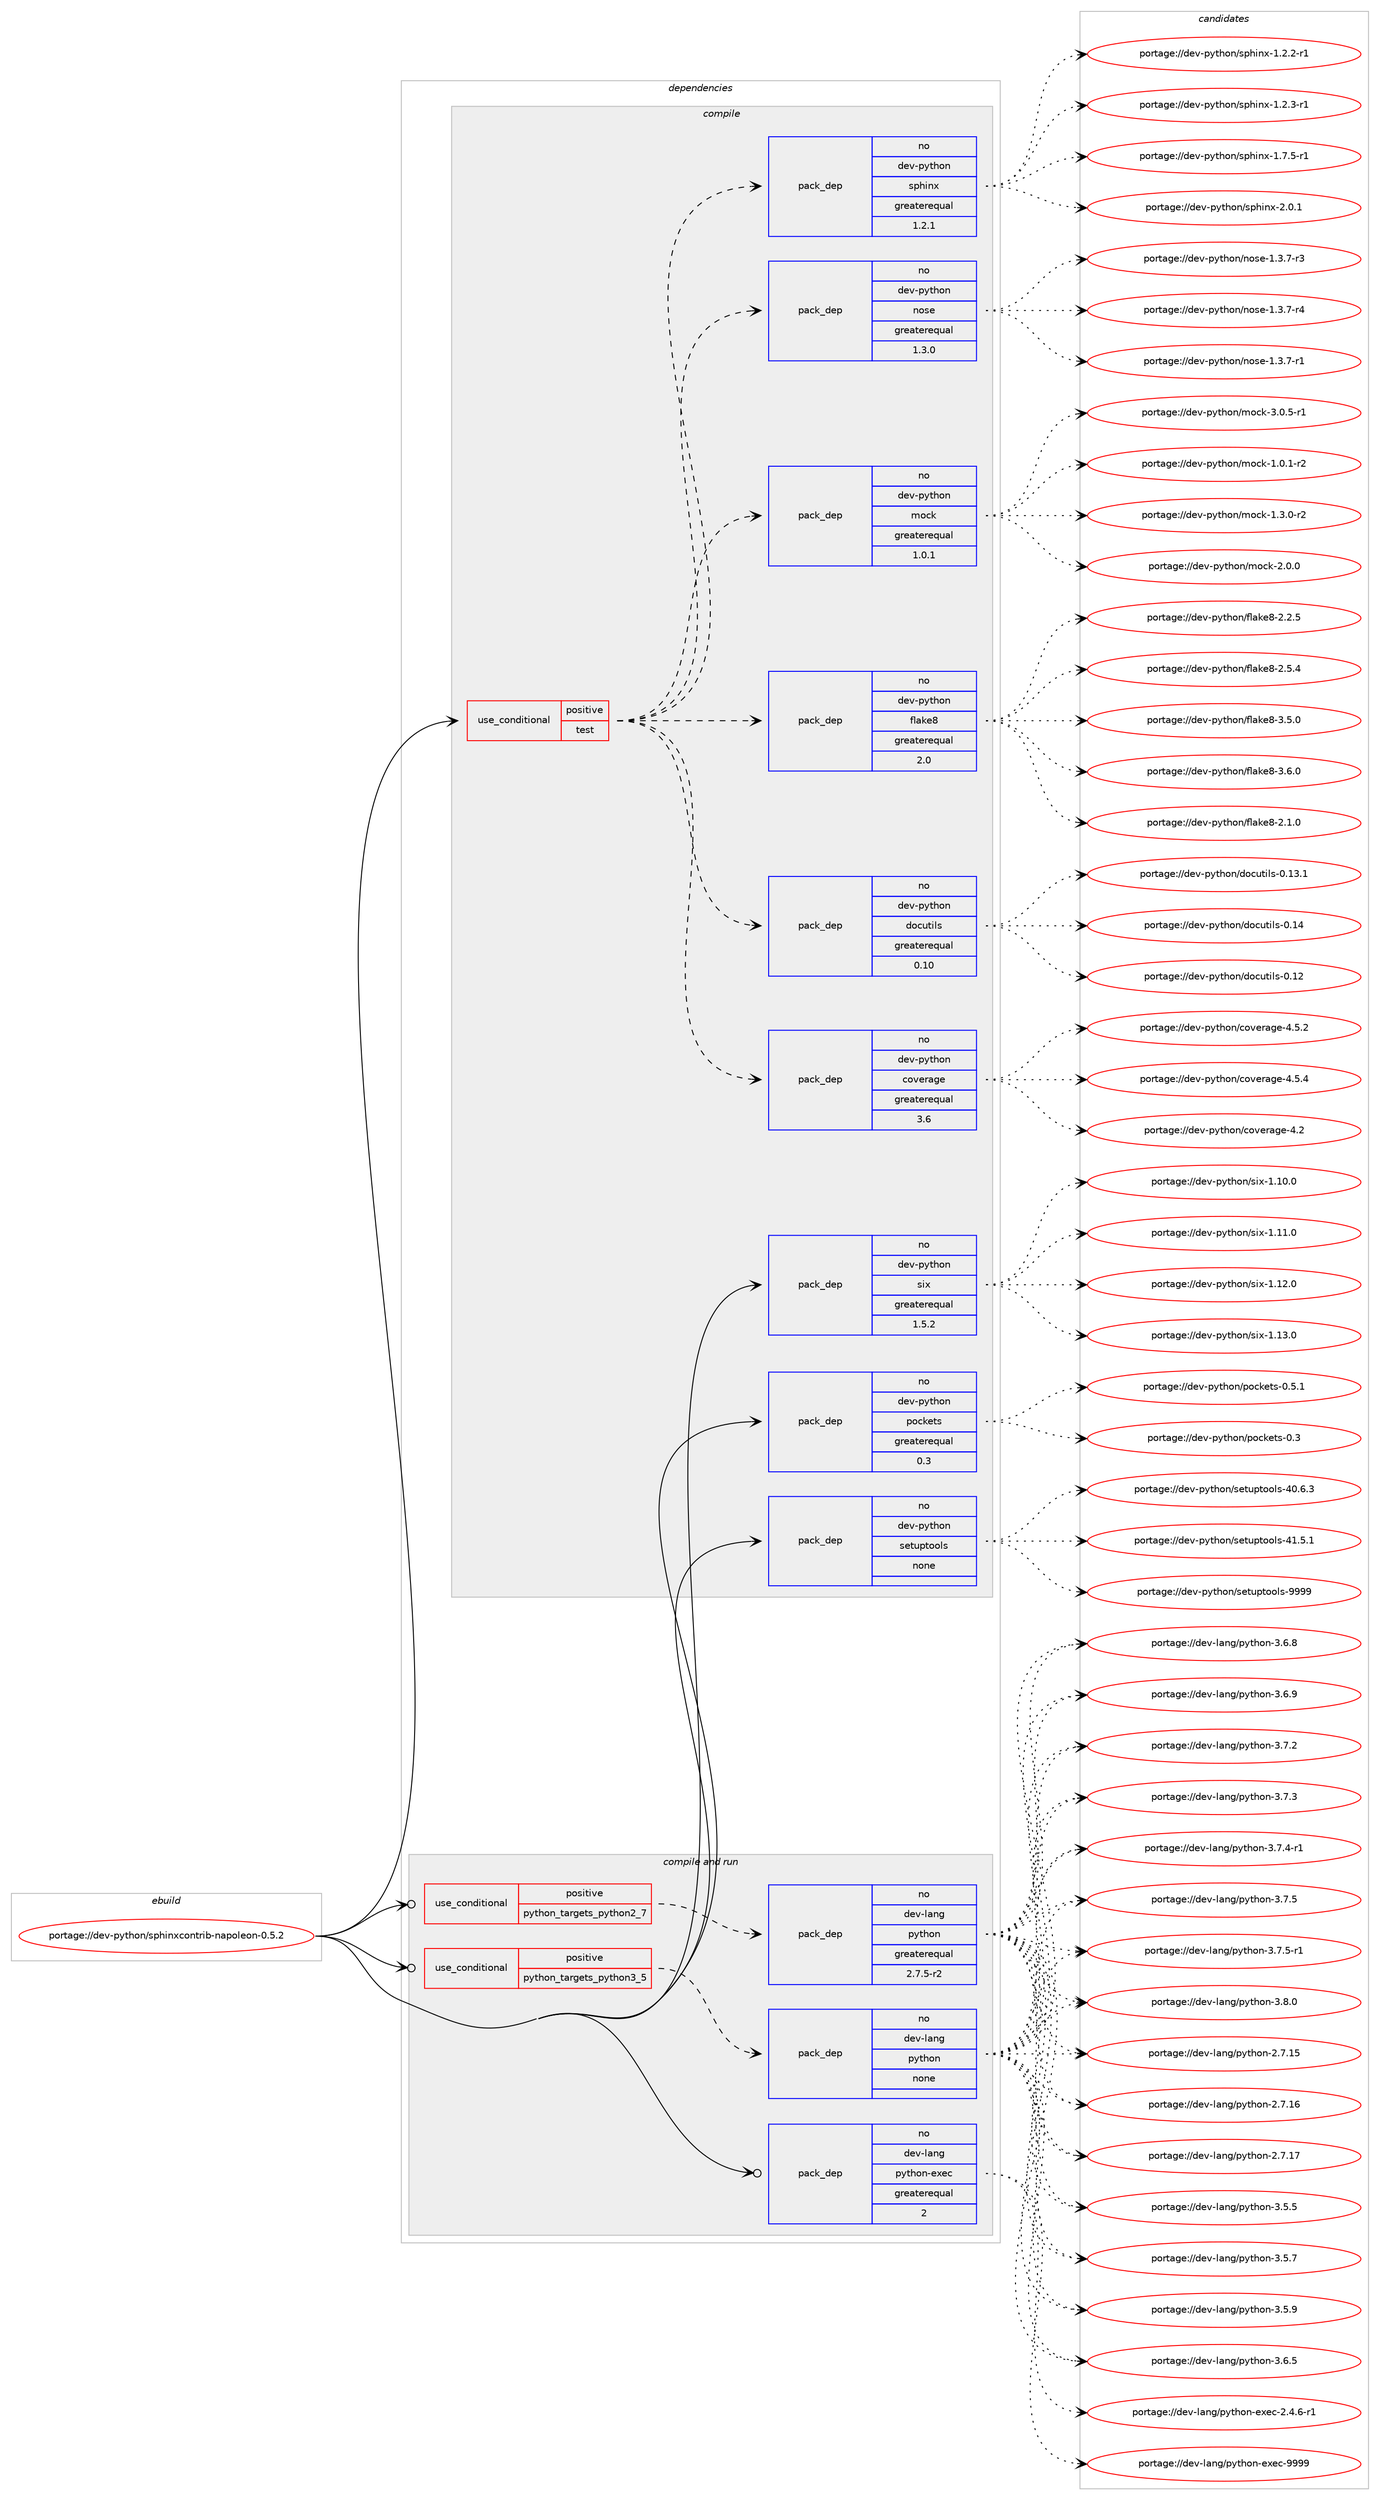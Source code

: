 digraph prolog {

# *************
# Graph options
# *************

newrank=true;
concentrate=true;
compound=true;
graph [rankdir=LR,fontname=Helvetica,fontsize=10,ranksep=1.5];#, ranksep=2.5, nodesep=0.2];
edge  [arrowhead=vee];
node  [fontname=Helvetica,fontsize=10];

# **********
# The ebuild
# **********

subgraph cluster_leftcol {
color=gray;
rank=same;
label=<<i>ebuild</i>>;
id [label="portage://dev-python/sphinxcontrib-napoleon-0.5.2", color=red, width=4, href="../dev-python/sphinxcontrib-napoleon-0.5.2.svg"];
}

# ****************
# The dependencies
# ****************

subgraph cluster_midcol {
color=gray;
label=<<i>dependencies</i>>;
subgraph cluster_compile {
fillcolor="#eeeeee";
style=filled;
label=<<i>compile</i>>;
subgraph cond39070 {
dependency173473 [label=<<TABLE BORDER="0" CELLBORDER="1" CELLSPACING="0" CELLPADDING="4"><TR><TD ROWSPAN="3" CELLPADDING="10">use_conditional</TD></TR><TR><TD>positive</TD></TR><TR><TD>test</TD></TR></TABLE>>, shape=none, color=red];
subgraph pack131000 {
dependency173474 [label=<<TABLE BORDER="0" CELLBORDER="1" CELLSPACING="0" CELLPADDING="4" WIDTH="220"><TR><TD ROWSPAN="6" CELLPADDING="30">pack_dep</TD></TR><TR><TD WIDTH="110">no</TD></TR><TR><TD>dev-python</TD></TR><TR><TD>coverage</TD></TR><TR><TD>greaterequal</TD></TR><TR><TD>3.6</TD></TR></TABLE>>, shape=none, color=blue];
}
dependency173473:e -> dependency173474:w [weight=20,style="dashed",arrowhead="vee"];
subgraph pack131001 {
dependency173475 [label=<<TABLE BORDER="0" CELLBORDER="1" CELLSPACING="0" CELLPADDING="4" WIDTH="220"><TR><TD ROWSPAN="6" CELLPADDING="30">pack_dep</TD></TR><TR><TD WIDTH="110">no</TD></TR><TR><TD>dev-python</TD></TR><TR><TD>docutils</TD></TR><TR><TD>greaterequal</TD></TR><TR><TD>0.10</TD></TR></TABLE>>, shape=none, color=blue];
}
dependency173473:e -> dependency173475:w [weight=20,style="dashed",arrowhead="vee"];
subgraph pack131002 {
dependency173476 [label=<<TABLE BORDER="0" CELLBORDER="1" CELLSPACING="0" CELLPADDING="4" WIDTH="220"><TR><TD ROWSPAN="6" CELLPADDING="30">pack_dep</TD></TR><TR><TD WIDTH="110">no</TD></TR><TR><TD>dev-python</TD></TR><TR><TD>flake8</TD></TR><TR><TD>greaterequal</TD></TR><TR><TD>2.0</TD></TR></TABLE>>, shape=none, color=blue];
}
dependency173473:e -> dependency173476:w [weight=20,style="dashed",arrowhead="vee"];
subgraph pack131003 {
dependency173477 [label=<<TABLE BORDER="0" CELLBORDER="1" CELLSPACING="0" CELLPADDING="4" WIDTH="220"><TR><TD ROWSPAN="6" CELLPADDING="30">pack_dep</TD></TR><TR><TD WIDTH="110">no</TD></TR><TR><TD>dev-python</TD></TR><TR><TD>mock</TD></TR><TR><TD>greaterequal</TD></TR><TR><TD>1.0.1</TD></TR></TABLE>>, shape=none, color=blue];
}
dependency173473:e -> dependency173477:w [weight=20,style="dashed",arrowhead="vee"];
subgraph pack131004 {
dependency173478 [label=<<TABLE BORDER="0" CELLBORDER="1" CELLSPACING="0" CELLPADDING="4" WIDTH="220"><TR><TD ROWSPAN="6" CELLPADDING="30">pack_dep</TD></TR><TR><TD WIDTH="110">no</TD></TR><TR><TD>dev-python</TD></TR><TR><TD>nose</TD></TR><TR><TD>greaterequal</TD></TR><TR><TD>1.3.0</TD></TR></TABLE>>, shape=none, color=blue];
}
dependency173473:e -> dependency173478:w [weight=20,style="dashed",arrowhead="vee"];
subgraph pack131005 {
dependency173479 [label=<<TABLE BORDER="0" CELLBORDER="1" CELLSPACING="0" CELLPADDING="4" WIDTH="220"><TR><TD ROWSPAN="6" CELLPADDING="30">pack_dep</TD></TR><TR><TD WIDTH="110">no</TD></TR><TR><TD>dev-python</TD></TR><TR><TD>sphinx</TD></TR><TR><TD>greaterequal</TD></TR><TR><TD>1.2.1</TD></TR></TABLE>>, shape=none, color=blue];
}
dependency173473:e -> dependency173479:w [weight=20,style="dashed",arrowhead="vee"];
}
id:e -> dependency173473:w [weight=20,style="solid",arrowhead="vee"];
subgraph pack131006 {
dependency173480 [label=<<TABLE BORDER="0" CELLBORDER="1" CELLSPACING="0" CELLPADDING="4" WIDTH="220"><TR><TD ROWSPAN="6" CELLPADDING="30">pack_dep</TD></TR><TR><TD WIDTH="110">no</TD></TR><TR><TD>dev-python</TD></TR><TR><TD>pockets</TD></TR><TR><TD>greaterequal</TD></TR><TR><TD>0.3</TD></TR></TABLE>>, shape=none, color=blue];
}
id:e -> dependency173480:w [weight=20,style="solid",arrowhead="vee"];
subgraph pack131007 {
dependency173481 [label=<<TABLE BORDER="0" CELLBORDER="1" CELLSPACING="0" CELLPADDING="4" WIDTH="220"><TR><TD ROWSPAN="6" CELLPADDING="30">pack_dep</TD></TR><TR><TD WIDTH="110">no</TD></TR><TR><TD>dev-python</TD></TR><TR><TD>setuptools</TD></TR><TR><TD>none</TD></TR><TR><TD></TD></TR></TABLE>>, shape=none, color=blue];
}
id:e -> dependency173481:w [weight=20,style="solid",arrowhead="vee"];
subgraph pack131008 {
dependency173482 [label=<<TABLE BORDER="0" CELLBORDER="1" CELLSPACING="0" CELLPADDING="4" WIDTH="220"><TR><TD ROWSPAN="6" CELLPADDING="30">pack_dep</TD></TR><TR><TD WIDTH="110">no</TD></TR><TR><TD>dev-python</TD></TR><TR><TD>six</TD></TR><TR><TD>greaterequal</TD></TR><TR><TD>1.5.2</TD></TR></TABLE>>, shape=none, color=blue];
}
id:e -> dependency173482:w [weight=20,style="solid",arrowhead="vee"];
}
subgraph cluster_compileandrun {
fillcolor="#eeeeee";
style=filled;
label=<<i>compile and run</i>>;
subgraph cond39071 {
dependency173483 [label=<<TABLE BORDER="0" CELLBORDER="1" CELLSPACING="0" CELLPADDING="4"><TR><TD ROWSPAN="3" CELLPADDING="10">use_conditional</TD></TR><TR><TD>positive</TD></TR><TR><TD>python_targets_python2_7</TD></TR></TABLE>>, shape=none, color=red];
subgraph pack131009 {
dependency173484 [label=<<TABLE BORDER="0" CELLBORDER="1" CELLSPACING="0" CELLPADDING="4" WIDTH="220"><TR><TD ROWSPAN="6" CELLPADDING="30">pack_dep</TD></TR><TR><TD WIDTH="110">no</TD></TR><TR><TD>dev-lang</TD></TR><TR><TD>python</TD></TR><TR><TD>greaterequal</TD></TR><TR><TD>2.7.5-r2</TD></TR></TABLE>>, shape=none, color=blue];
}
dependency173483:e -> dependency173484:w [weight=20,style="dashed",arrowhead="vee"];
}
id:e -> dependency173483:w [weight=20,style="solid",arrowhead="odotvee"];
subgraph cond39072 {
dependency173485 [label=<<TABLE BORDER="0" CELLBORDER="1" CELLSPACING="0" CELLPADDING="4"><TR><TD ROWSPAN="3" CELLPADDING="10">use_conditional</TD></TR><TR><TD>positive</TD></TR><TR><TD>python_targets_python3_5</TD></TR></TABLE>>, shape=none, color=red];
subgraph pack131010 {
dependency173486 [label=<<TABLE BORDER="0" CELLBORDER="1" CELLSPACING="0" CELLPADDING="4" WIDTH="220"><TR><TD ROWSPAN="6" CELLPADDING="30">pack_dep</TD></TR><TR><TD WIDTH="110">no</TD></TR><TR><TD>dev-lang</TD></TR><TR><TD>python</TD></TR><TR><TD>none</TD></TR><TR><TD></TD></TR></TABLE>>, shape=none, color=blue];
}
dependency173485:e -> dependency173486:w [weight=20,style="dashed",arrowhead="vee"];
}
id:e -> dependency173485:w [weight=20,style="solid",arrowhead="odotvee"];
subgraph pack131011 {
dependency173487 [label=<<TABLE BORDER="0" CELLBORDER="1" CELLSPACING="0" CELLPADDING="4" WIDTH="220"><TR><TD ROWSPAN="6" CELLPADDING="30">pack_dep</TD></TR><TR><TD WIDTH="110">no</TD></TR><TR><TD>dev-lang</TD></TR><TR><TD>python-exec</TD></TR><TR><TD>greaterequal</TD></TR><TR><TD>2</TD></TR></TABLE>>, shape=none, color=blue];
}
id:e -> dependency173487:w [weight=20,style="solid",arrowhead="odotvee"];
}
subgraph cluster_run {
fillcolor="#eeeeee";
style=filled;
label=<<i>run</i>>;
}
}

# **************
# The candidates
# **************

subgraph cluster_choices {
rank=same;
color=gray;
label=<<i>candidates</i>>;

subgraph choice131000 {
color=black;
nodesep=1;
choiceportage1001011184511212111610411111047991111181011149710310145524650 [label="portage://dev-python/coverage-4.2", color=red, width=4,href="../dev-python/coverage-4.2.svg"];
choiceportage10010111845112121116104111110479911111810111497103101455246534650 [label="portage://dev-python/coverage-4.5.2", color=red, width=4,href="../dev-python/coverage-4.5.2.svg"];
choiceportage10010111845112121116104111110479911111810111497103101455246534652 [label="portage://dev-python/coverage-4.5.4", color=red, width=4,href="../dev-python/coverage-4.5.4.svg"];
dependency173474:e -> choiceportage1001011184511212111610411111047991111181011149710310145524650:w [style=dotted,weight="100"];
dependency173474:e -> choiceportage10010111845112121116104111110479911111810111497103101455246534650:w [style=dotted,weight="100"];
dependency173474:e -> choiceportage10010111845112121116104111110479911111810111497103101455246534652:w [style=dotted,weight="100"];
}
subgraph choice131001 {
color=black;
nodesep=1;
choiceportage1001011184511212111610411111047100111991171161051081154548464950 [label="portage://dev-python/docutils-0.12", color=red, width=4,href="../dev-python/docutils-0.12.svg"];
choiceportage10010111845112121116104111110471001119911711610510811545484649514649 [label="portage://dev-python/docutils-0.13.1", color=red, width=4,href="../dev-python/docutils-0.13.1.svg"];
choiceportage1001011184511212111610411111047100111991171161051081154548464952 [label="portage://dev-python/docutils-0.14", color=red, width=4,href="../dev-python/docutils-0.14.svg"];
dependency173475:e -> choiceportage1001011184511212111610411111047100111991171161051081154548464950:w [style=dotted,weight="100"];
dependency173475:e -> choiceportage10010111845112121116104111110471001119911711610510811545484649514649:w [style=dotted,weight="100"];
dependency173475:e -> choiceportage1001011184511212111610411111047100111991171161051081154548464952:w [style=dotted,weight="100"];
}
subgraph choice131002 {
color=black;
nodesep=1;
choiceportage10010111845112121116104111110471021089710710156455046494648 [label="portage://dev-python/flake8-2.1.0", color=red, width=4,href="../dev-python/flake8-2.1.0.svg"];
choiceportage10010111845112121116104111110471021089710710156455046504653 [label="portage://dev-python/flake8-2.2.5", color=red, width=4,href="../dev-python/flake8-2.2.5.svg"];
choiceportage10010111845112121116104111110471021089710710156455046534652 [label="portage://dev-python/flake8-2.5.4", color=red, width=4,href="../dev-python/flake8-2.5.4.svg"];
choiceportage10010111845112121116104111110471021089710710156455146534648 [label="portage://dev-python/flake8-3.5.0", color=red, width=4,href="../dev-python/flake8-3.5.0.svg"];
choiceportage10010111845112121116104111110471021089710710156455146544648 [label="portage://dev-python/flake8-3.6.0", color=red, width=4,href="../dev-python/flake8-3.6.0.svg"];
dependency173476:e -> choiceportage10010111845112121116104111110471021089710710156455046494648:w [style=dotted,weight="100"];
dependency173476:e -> choiceportage10010111845112121116104111110471021089710710156455046504653:w [style=dotted,weight="100"];
dependency173476:e -> choiceportage10010111845112121116104111110471021089710710156455046534652:w [style=dotted,weight="100"];
dependency173476:e -> choiceportage10010111845112121116104111110471021089710710156455146534648:w [style=dotted,weight="100"];
dependency173476:e -> choiceportage10010111845112121116104111110471021089710710156455146544648:w [style=dotted,weight="100"];
}
subgraph choice131003 {
color=black;
nodesep=1;
choiceportage1001011184511212111610411111047109111991074549464846494511450 [label="portage://dev-python/mock-1.0.1-r2", color=red, width=4,href="../dev-python/mock-1.0.1-r2.svg"];
choiceportage1001011184511212111610411111047109111991074549465146484511450 [label="portage://dev-python/mock-1.3.0-r2", color=red, width=4,href="../dev-python/mock-1.3.0-r2.svg"];
choiceportage100101118451121211161041111104710911199107455046484648 [label="portage://dev-python/mock-2.0.0", color=red, width=4,href="../dev-python/mock-2.0.0.svg"];
choiceportage1001011184511212111610411111047109111991074551464846534511449 [label="portage://dev-python/mock-3.0.5-r1", color=red, width=4,href="../dev-python/mock-3.0.5-r1.svg"];
dependency173477:e -> choiceportage1001011184511212111610411111047109111991074549464846494511450:w [style=dotted,weight="100"];
dependency173477:e -> choiceportage1001011184511212111610411111047109111991074549465146484511450:w [style=dotted,weight="100"];
dependency173477:e -> choiceportage100101118451121211161041111104710911199107455046484648:w [style=dotted,weight="100"];
dependency173477:e -> choiceportage1001011184511212111610411111047109111991074551464846534511449:w [style=dotted,weight="100"];
}
subgraph choice131004 {
color=black;
nodesep=1;
choiceportage10010111845112121116104111110471101111151014549465146554511449 [label="portage://dev-python/nose-1.3.7-r1", color=red, width=4,href="../dev-python/nose-1.3.7-r1.svg"];
choiceportage10010111845112121116104111110471101111151014549465146554511451 [label="portage://dev-python/nose-1.3.7-r3", color=red, width=4,href="../dev-python/nose-1.3.7-r3.svg"];
choiceportage10010111845112121116104111110471101111151014549465146554511452 [label="portage://dev-python/nose-1.3.7-r4", color=red, width=4,href="../dev-python/nose-1.3.7-r4.svg"];
dependency173478:e -> choiceportage10010111845112121116104111110471101111151014549465146554511449:w [style=dotted,weight="100"];
dependency173478:e -> choiceportage10010111845112121116104111110471101111151014549465146554511451:w [style=dotted,weight="100"];
dependency173478:e -> choiceportage10010111845112121116104111110471101111151014549465146554511452:w [style=dotted,weight="100"];
}
subgraph choice131005 {
color=black;
nodesep=1;
choiceportage10010111845112121116104111110471151121041051101204549465046504511449 [label="portage://dev-python/sphinx-1.2.2-r1", color=red, width=4,href="../dev-python/sphinx-1.2.2-r1.svg"];
choiceportage10010111845112121116104111110471151121041051101204549465046514511449 [label="portage://dev-python/sphinx-1.2.3-r1", color=red, width=4,href="../dev-python/sphinx-1.2.3-r1.svg"];
choiceportage10010111845112121116104111110471151121041051101204549465546534511449 [label="portage://dev-python/sphinx-1.7.5-r1", color=red, width=4,href="../dev-python/sphinx-1.7.5-r1.svg"];
choiceportage1001011184511212111610411111047115112104105110120455046484649 [label="portage://dev-python/sphinx-2.0.1", color=red, width=4,href="../dev-python/sphinx-2.0.1.svg"];
dependency173479:e -> choiceportage10010111845112121116104111110471151121041051101204549465046504511449:w [style=dotted,weight="100"];
dependency173479:e -> choiceportage10010111845112121116104111110471151121041051101204549465046514511449:w [style=dotted,weight="100"];
dependency173479:e -> choiceportage10010111845112121116104111110471151121041051101204549465546534511449:w [style=dotted,weight="100"];
dependency173479:e -> choiceportage1001011184511212111610411111047115112104105110120455046484649:w [style=dotted,weight="100"];
}
subgraph choice131006 {
color=black;
nodesep=1;
choiceportage10010111845112121116104111110471121119910710111611545484651 [label="portage://dev-python/pockets-0.3", color=red, width=4,href="../dev-python/pockets-0.3.svg"];
choiceportage100101118451121211161041111104711211199107101116115454846534649 [label="portage://dev-python/pockets-0.5.1", color=red, width=4,href="../dev-python/pockets-0.5.1.svg"];
dependency173480:e -> choiceportage10010111845112121116104111110471121119910710111611545484651:w [style=dotted,weight="100"];
dependency173480:e -> choiceportage100101118451121211161041111104711211199107101116115454846534649:w [style=dotted,weight="100"];
}
subgraph choice131007 {
color=black;
nodesep=1;
choiceportage100101118451121211161041111104711510111611711211611111110811545524846544651 [label="portage://dev-python/setuptools-40.6.3", color=red, width=4,href="../dev-python/setuptools-40.6.3.svg"];
choiceportage100101118451121211161041111104711510111611711211611111110811545524946534649 [label="portage://dev-python/setuptools-41.5.1", color=red, width=4,href="../dev-python/setuptools-41.5.1.svg"];
choiceportage10010111845112121116104111110471151011161171121161111111081154557575757 [label="portage://dev-python/setuptools-9999", color=red, width=4,href="../dev-python/setuptools-9999.svg"];
dependency173481:e -> choiceportage100101118451121211161041111104711510111611711211611111110811545524846544651:w [style=dotted,weight="100"];
dependency173481:e -> choiceportage100101118451121211161041111104711510111611711211611111110811545524946534649:w [style=dotted,weight="100"];
dependency173481:e -> choiceportage10010111845112121116104111110471151011161171121161111111081154557575757:w [style=dotted,weight="100"];
}
subgraph choice131008 {
color=black;
nodesep=1;
choiceportage100101118451121211161041111104711510512045494649484648 [label="portage://dev-python/six-1.10.0", color=red, width=4,href="../dev-python/six-1.10.0.svg"];
choiceportage100101118451121211161041111104711510512045494649494648 [label="portage://dev-python/six-1.11.0", color=red, width=4,href="../dev-python/six-1.11.0.svg"];
choiceportage100101118451121211161041111104711510512045494649504648 [label="portage://dev-python/six-1.12.0", color=red, width=4,href="../dev-python/six-1.12.0.svg"];
choiceportage100101118451121211161041111104711510512045494649514648 [label="portage://dev-python/six-1.13.0", color=red, width=4,href="../dev-python/six-1.13.0.svg"];
dependency173482:e -> choiceportage100101118451121211161041111104711510512045494649484648:w [style=dotted,weight="100"];
dependency173482:e -> choiceportage100101118451121211161041111104711510512045494649494648:w [style=dotted,weight="100"];
dependency173482:e -> choiceportage100101118451121211161041111104711510512045494649504648:w [style=dotted,weight="100"];
dependency173482:e -> choiceportage100101118451121211161041111104711510512045494649514648:w [style=dotted,weight="100"];
}
subgraph choice131009 {
color=black;
nodesep=1;
choiceportage10010111845108971101034711212111610411111045504655464953 [label="portage://dev-lang/python-2.7.15", color=red, width=4,href="../dev-lang/python-2.7.15.svg"];
choiceportage10010111845108971101034711212111610411111045504655464954 [label="portage://dev-lang/python-2.7.16", color=red, width=4,href="../dev-lang/python-2.7.16.svg"];
choiceportage10010111845108971101034711212111610411111045504655464955 [label="portage://dev-lang/python-2.7.17", color=red, width=4,href="../dev-lang/python-2.7.17.svg"];
choiceportage100101118451089711010347112121116104111110455146534653 [label="portage://dev-lang/python-3.5.5", color=red, width=4,href="../dev-lang/python-3.5.5.svg"];
choiceportage100101118451089711010347112121116104111110455146534655 [label="portage://dev-lang/python-3.5.7", color=red, width=4,href="../dev-lang/python-3.5.7.svg"];
choiceportage100101118451089711010347112121116104111110455146534657 [label="portage://dev-lang/python-3.5.9", color=red, width=4,href="../dev-lang/python-3.5.9.svg"];
choiceportage100101118451089711010347112121116104111110455146544653 [label="portage://dev-lang/python-3.6.5", color=red, width=4,href="../dev-lang/python-3.6.5.svg"];
choiceportage100101118451089711010347112121116104111110455146544656 [label="portage://dev-lang/python-3.6.8", color=red, width=4,href="../dev-lang/python-3.6.8.svg"];
choiceportage100101118451089711010347112121116104111110455146544657 [label="portage://dev-lang/python-3.6.9", color=red, width=4,href="../dev-lang/python-3.6.9.svg"];
choiceportage100101118451089711010347112121116104111110455146554650 [label="portage://dev-lang/python-3.7.2", color=red, width=4,href="../dev-lang/python-3.7.2.svg"];
choiceportage100101118451089711010347112121116104111110455146554651 [label="portage://dev-lang/python-3.7.3", color=red, width=4,href="../dev-lang/python-3.7.3.svg"];
choiceportage1001011184510897110103471121211161041111104551465546524511449 [label="portage://dev-lang/python-3.7.4-r1", color=red, width=4,href="../dev-lang/python-3.7.4-r1.svg"];
choiceportage100101118451089711010347112121116104111110455146554653 [label="portage://dev-lang/python-3.7.5", color=red, width=4,href="../dev-lang/python-3.7.5.svg"];
choiceportage1001011184510897110103471121211161041111104551465546534511449 [label="portage://dev-lang/python-3.7.5-r1", color=red, width=4,href="../dev-lang/python-3.7.5-r1.svg"];
choiceportage100101118451089711010347112121116104111110455146564648 [label="portage://dev-lang/python-3.8.0", color=red, width=4,href="../dev-lang/python-3.8.0.svg"];
dependency173484:e -> choiceportage10010111845108971101034711212111610411111045504655464953:w [style=dotted,weight="100"];
dependency173484:e -> choiceportage10010111845108971101034711212111610411111045504655464954:w [style=dotted,weight="100"];
dependency173484:e -> choiceportage10010111845108971101034711212111610411111045504655464955:w [style=dotted,weight="100"];
dependency173484:e -> choiceportage100101118451089711010347112121116104111110455146534653:w [style=dotted,weight="100"];
dependency173484:e -> choiceportage100101118451089711010347112121116104111110455146534655:w [style=dotted,weight="100"];
dependency173484:e -> choiceportage100101118451089711010347112121116104111110455146534657:w [style=dotted,weight="100"];
dependency173484:e -> choiceportage100101118451089711010347112121116104111110455146544653:w [style=dotted,weight="100"];
dependency173484:e -> choiceportage100101118451089711010347112121116104111110455146544656:w [style=dotted,weight="100"];
dependency173484:e -> choiceportage100101118451089711010347112121116104111110455146544657:w [style=dotted,weight="100"];
dependency173484:e -> choiceportage100101118451089711010347112121116104111110455146554650:w [style=dotted,weight="100"];
dependency173484:e -> choiceportage100101118451089711010347112121116104111110455146554651:w [style=dotted,weight="100"];
dependency173484:e -> choiceportage1001011184510897110103471121211161041111104551465546524511449:w [style=dotted,weight="100"];
dependency173484:e -> choiceportage100101118451089711010347112121116104111110455146554653:w [style=dotted,weight="100"];
dependency173484:e -> choiceportage1001011184510897110103471121211161041111104551465546534511449:w [style=dotted,weight="100"];
dependency173484:e -> choiceportage100101118451089711010347112121116104111110455146564648:w [style=dotted,weight="100"];
}
subgraph choice131010 {
color=black;
nodesep=1;
choiceportage10010111845108971101034711212111610411111045504655464953 [label="portage://dev-lang/python-2.7.15", color=red, width=4,href="../dev-lang/python-2.7.15.svg"];
choiceportage10010111845108971101034711212111610411111045504655464954 [label="portage://dev-lang/python-2.7.16", color=red, width=4,href="../dev-lang/python-2.7.16.svg"];
choiceportage10010111845108971101034711212111610411111045504655464955 [label="portage://dev-lang/python-2.7.17", color=red, width=4,href="../dev-lang/python-2.7.17.svg"];
choiceportage100101118451089711010347112121116104111110455146534653 [label="portage://dev-lang/python-3.5.5", color=red, width=4,href="../dev-lang/python-3.5.5.svg"];
choiceportage100101118451089711010347112121116104111110455146534655 [label="portage://dev-lang/python-3.5.7", color=red, width=4,href="../dev-lang/python-3.5.7.svg"];
choiceportage100101118451089711010347112121116104111110455146534657 [label="portage://dev-lang/python-3.5.9", color=red, width=4,href="../dev-lang/python-3.5.9.svg"];
choiceportage100101118451089711010347112121116104111110455146544653 [label="portage://dev-lang/python-3.6.5", color=red, width=4,href="../dev-lang/python-3.6.5.svg"];
choiceportage100101118451089711010347112121116104111110455146544656 [label="portage://dev-lang/python-3.6.8", color=red, width=4,href="../dev-lang/python-3.6.8.svg"];
choiceportage100101118451089711010347112121116104111110455146544657 [label="portage://dev-lang/python-3.6.9", color=red, width=4,href="../dev-lang/python-3.6.9.svg"];
choiceportage100101118451089711010347112121116104111110455146554650 [label="portage://dev-lang/python-3.7.2", color=red, width=4,href="../dev-lang/python-3.7.2.svg"];
choiceportage100101118451089711010347112121116104111110455146554651 [label="portage://dev-lang/python-3.7.3", color=red, width=4,href="../dev-lang/python-3.7.3.svg"];
choiceportage1001011184510897110103471121211161041111104551465546524511449 [label="portage://dev-lang/python-3.7.4-r1", color=red, width=4,href="../dev-lang/python-3.7.4-r1.svg"];
choiceportage100101118451089711010347112121116104111110455146554653 [label="portage://dev-lang/python-3.7.5", color=red, width=4,href="../dev-lang/python-3.7.5.svg"];
choiceportage1001011184510897110103471121211161041111104551465546534511449 [label="portage://dev-lang/python-3.7.5-r1", color=red, width=4,href="../dev-lang/python-3.7.5-r1.svg"];
choiceportage100101118451089711010347112121116104111110455146564648 [label="portage://dev-lang/python-3.8.0", color=red, width=4,href="../dev-lang/python-3.8.0.svg"];
dependency173486:e -> choiceportage10010111845108971101034711212111610411111045504655464953:w [style=dotted,weight="100"];
dependency173486:e -> choiceportage10010111845108971101034711212111610411111045504655464954:w [style=dotted,weight="100"];
dependency173486:e -> choiceportage10010111845108971101034711212111610411111045504655464955:w [style=dotted,weight="100"];
dependency173486:e -> choiceportage100101118451089711010347112121116104111110455146534653:w [style=dotted,weight="100"];
dependency173486:e -> choiceportage100101118451089711010347112121116104111110455146534655:w [style=dotted,weight="100"];
dependency173486:e -> choiceportage100101118451089711010347112121116104111110455146534657:w [style=dotted,weight="100"];
dependency173486:e -> choiceportage100101118451089711010347112121116104111110455146544653:w [style=dotted,weight="100"];
dependency173486:e -> choiceportage100101118451089711010347112121116104111110455146544656:w [style=dotted,weight="100"];
dependency173486:e -> choiceportage100101118451089711010347112121116104111110455146544657:w [style=dotted,weight="100"];
dependency173486:e -> choiceportage100101118451089711010347112121116104111110455146554650:w [style=dotted,weight="100"];
dependency173486:e -> choiceportage100101118451089711010347112121116104111110455146554651:w [style=dotted,weight="100"];
dependency173486:e -> choiceportage1001011184510897110103471121211161041111104551465546524511449:w [style=dotted,weight="100"];
dependency173486:e -> choiceportage100101118451089711010347112121116104111110455146554653:w [style=dotted,weight="100"];
dependency173486:e -> choiceportage1001011184510897110103471121211161041111104551465546534511449:w [style=dotted,weight="100"];
dependency173486:e -> choiceportage100101118451089711010347112121116104111110455146564648:w [style=dotted,weight="100"];
}
subgraph choice131011 {
color=black;
nodesep=1;
choiceportage10010111845108971101034711212111610411111045101120101994550465246544511449 [label="portage://dev-lang/python-exec-2.4.6-r1", color=red, width=4,href="../dev-lang/python-exec-2.4.6-r1.svg"];
choiceportage10010111845108971101034711212111610411111045101120101994557575757 [label="portage://dev-lang/python-exec-9999", color=red, width=4,href="../dev-lang/python-exec-9999.svg"];
dependency173487:e -> choiceportage10010111845108971101034711212111610411111045101120101994550465246544511449:w [style=dotted,weight="100"];
dependency173487:e -> choiceportage10010111845108971101034711212111610411111045101120101994557575757:w [style=dotted,weight="100"];
}
}

}
